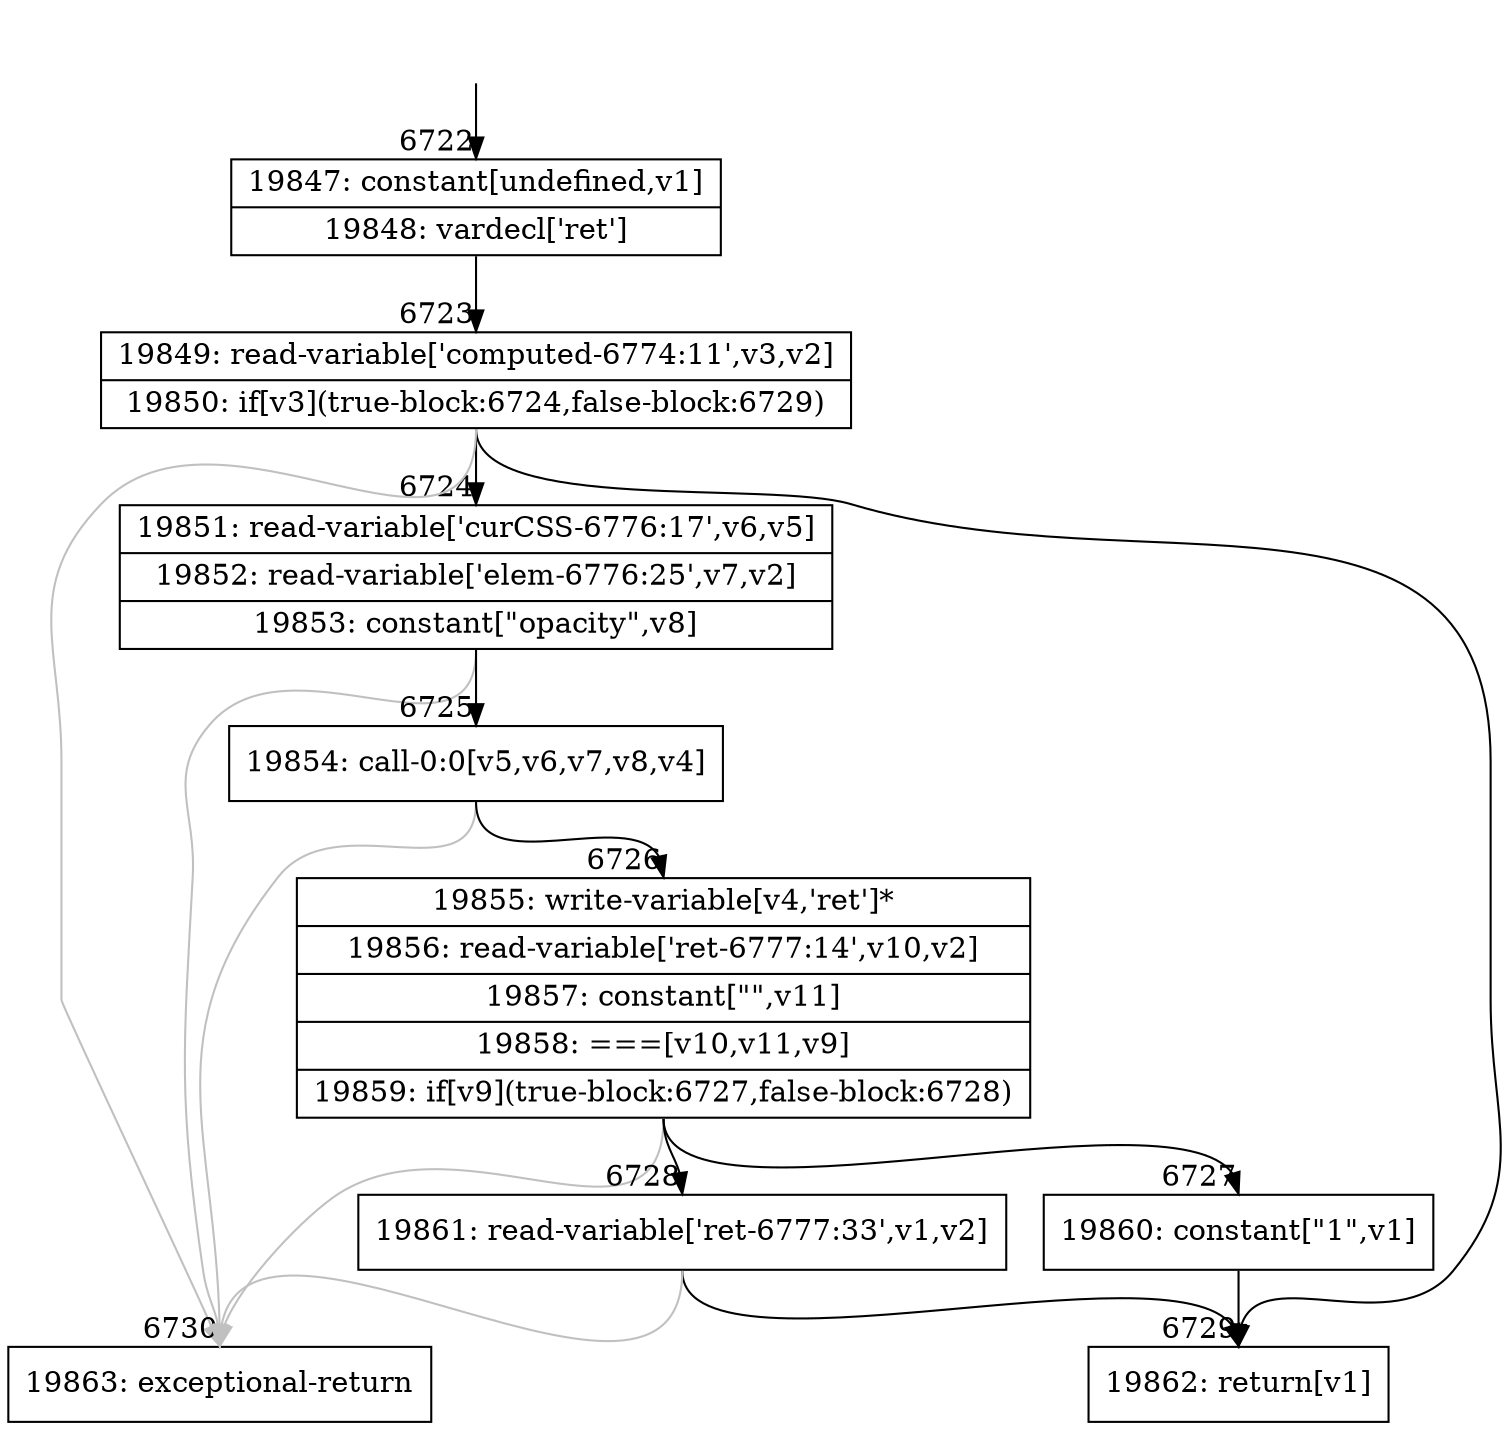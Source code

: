 digraph {
rankdir="TD"
BB_entry426[shape=none,label=""];
BB_entry426 -> BB6722 [tailport=s, headport=n, headlabel="    6722"]
BB6722 [shape=record label="{19847: constant[undefined,v1]|19848: vardecl['ret']}" ] 
BB6722 -> BB6723 [tailport=s, headport=n, headlabel="      6723"]
BB6723 [shape=record label="{19849: read-variable['computed-6774:11',v3,v2]|19850: if[v3](true-block:6724,false-block:6729)}" ] 
BB6723 -> BB6724 [tailport=s, headport=n, headlabel="      6724"]
BB6723 -> BB6729 [tailport=s, headport=n, headlabel="      6729"]
BB6723 -> BB6730 [tailport=s, headport=n, color=gray, headlabel="      6730"]
BB6724 [shape=record label="{19851: read-variable['curCSS-6776:17',v6,v5]|19852: read-variable['elem-6776:25',v7,v2]|19853: constant[\"opacity\",v8]}" ] 
BB6724 -> BB6725 [tailport=s, headport=n, headlabel="      6725"]
BB6724 -> BB6730 [tailport=s, headport=n, color=gray]
BB6725 [shape=record label="{19854: call-0:0[v5,v6,v7,v8,v4]}" ] 
BB6725 -> BB6726 [tailport=s, headport=n, headlabel="      6726"]
BB6725 -> BB6730 [tailport=s, headport=n, color=gray]
BB6726 [shape=record label="{19855: write-variable[v4,'ret']*|19856: read-variable['ret-6777:14',v10,v2]|19857: constant[\"\",v11]|19858: ===[v10,v11,v9]|19859: if[v9](true-block:6727,false-block:6728)}" ] 
BB6726 -> BB6727 [tailport=s, headport=n, headlabel="      6727"]
BB6726 -> BB6728 [tailport=s, headport=n, headlabel="      6728"]
BB6726 -> BB6730 [tailport=s, headport=n, color=gray]
BB6727 [shape=record label="{19860: constant[\"1\",v1]}" ] 
BB6727 -> BB6729 [tailport=s, headport=n]
BB6728 [shape=record label="{19861: read-variable['ret-6777:33',v1,v2]}" ] 
BB6728 -> BB6729 [tailport=s, headport=n]
BB6728 -> BB6730 [tailport=s, headport=n, color=gray]
BB6729 [shape=record label="{19862: return[v1]}" ] 
BB6730 [shape=record label="{19863: exceptional-return}" ] 
}
